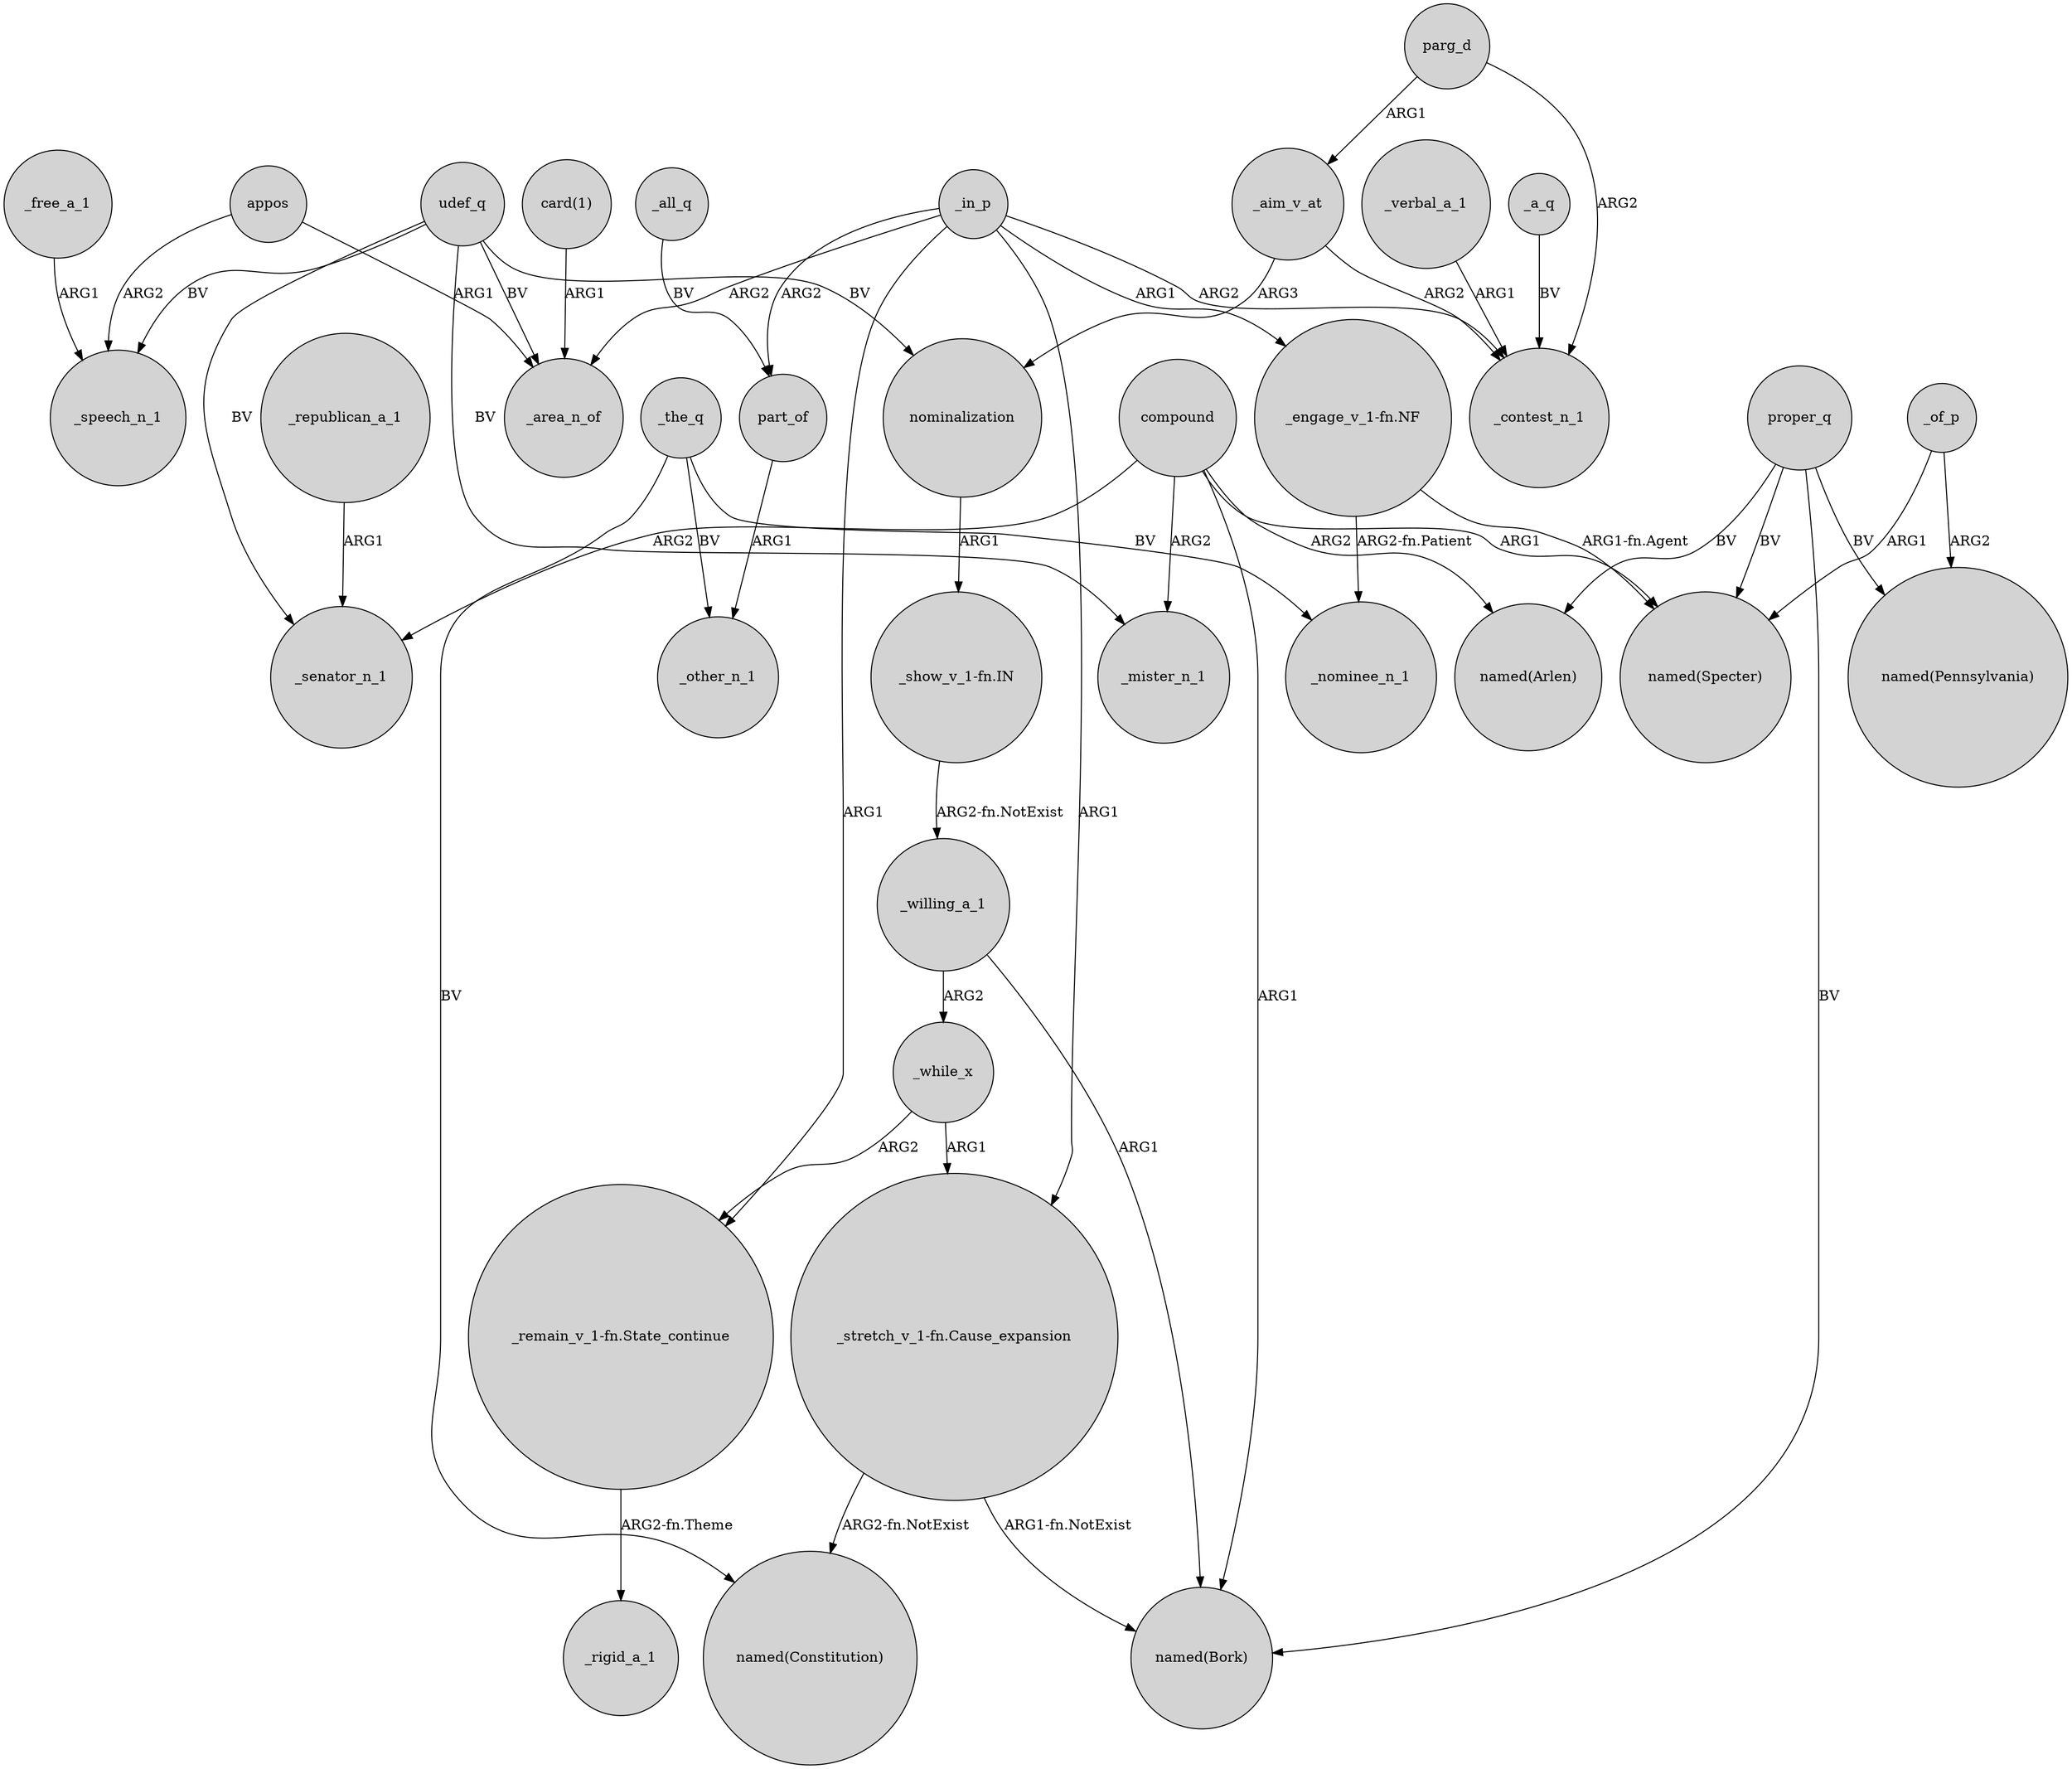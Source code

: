 digraph {
	node [shape=circle style=filled]
	udef_q -> _senator_n_1 [label=BV]
	_willing_a_1 -> "named(Bork)" [label=ARG1]
	_all_q -> part_of [label=BV]
	parg_d -> _aim_v_at [label=ARG1]
	_of_p -> "named(Pennsylvania)" [label=ARG2]
	appos -> _area_n_of [label=ARG1]
	"_engage_v_1-fn.NF" -> _nominee_n_1 [label="ARG2-fn.Patient"]
	_aim_v_at -> nominalization [label=ARG3]
	part_of -> _other_n_1 [label=ARG1]
	compound -> _mister_n_1 [label=ARG2]
	compound -> "named(Specter)" [label=ARG1]
	udef_q -> _mister_n_1 [label=BV]
	_in_p -> "_remain_v_1-fn.State_continue" [label=ARG1]
	_while_x -> "_stretch_v_1-fn.Cause_expansion" [label=ARG1]
	_verbal_a_1 -> _contest_n_1 [label=ARG1]
	_aim_v_at -> _contest_n_1 [label=ARG2]
	compound -> "named(Bork)" [label=ARG1]
	proper_q -> "named(Bork)" [label=BV]
	"card(1)" -> _area_n_of [label=ARG1]
	"_remain_v_1-fn.State_continue" -> _rigid_a_1 [label="ARG2-fn.Theme"]
	proper_q -> "named(Specter)" [label=BV]
	"_engage_v_1-fn.NF" -> "named(Specter)" [label="ARG1-fn.Agent"]
	"_show_v_1-fn.IN" -> _willing_a_1 [label="ARG2-fn.NotExist"]
	"_stretch_v_1-fn.Cause_expansion" -> "named(Constitution)" [label="ARG2-fn.NotExist"]
	_the_q -> _other_n_1 [label=BV]
	compound -> "named(Arlen)" [label=ARG2]
	"_stretch_v_1-fn.Cause_expansion" -> "named(Bork)" [label="ARG1-fn.NotExist"]
	compound -> _senator_n_1 [label=ARG2]
	_in_p -> _contest_n_1 [label=ARG2]
	parg_d -> _contest_n_1 [label=ARG2]
	udef_q -> nominalization [label=BV]
	_in_p -> "_stretch_v_1-fn.Cause_expansion" [label=ARG1]
	_a_q -> _contest_n_1 [label=BV]
	appos -> _speech_n_1 [label=ARG2]
	_in_p -> _area_n_of [label=ARG2]
	_willing_a_1 -> _while_x [label=ARG2]
	udef_q -> _speech_n_1 [label=BV]
	_of_p -> "named(Specter)" [label=ARG1]
	_the_q -> "named(Constitution)" [label=BV]
	_free_a_1 -> _speech_n_1 [label=ARG1]
	proper_q -> "named(Pennsylvania)" [label=BV]
	nominalization -> "_show_v_1-fn.IN" [label=ARG1]
	_in_p -> part_of [label=ARG2]
	_in_p -> "_engage_v_1-fn.NF" [label=ARG1]
	udef_q -> _area_n_of [label=BV]
	_republican_a_1 -> _senator_n_1 [label=ARG1]
	_the_q -> _nominee_n_1 [label=BV]
	_while_x -> "_remain_v_1-fn.State_continue" [label=ARG2]
	proper_q -> "named(Arlen)" [label=BV]
}
